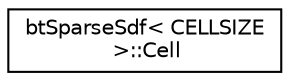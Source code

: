 digraph "Graphical Class Hierarchy"
{
  edge [fontname="Helvetica",fontsize="10",labelfontname="Helvetica",labelfontsize="10"];
  node [fontname="Helvetica",fontsize="10",shape=record];
  rankdir="LR";
  Node1 [label="btSparseSdf\< CELLSIZE\l \>::Cell",height=0.2,width=0.4,color="black", fillcolor="white", style="filled",URL="$structbt_sparse_sdf_1_1_cell.html"];
}
